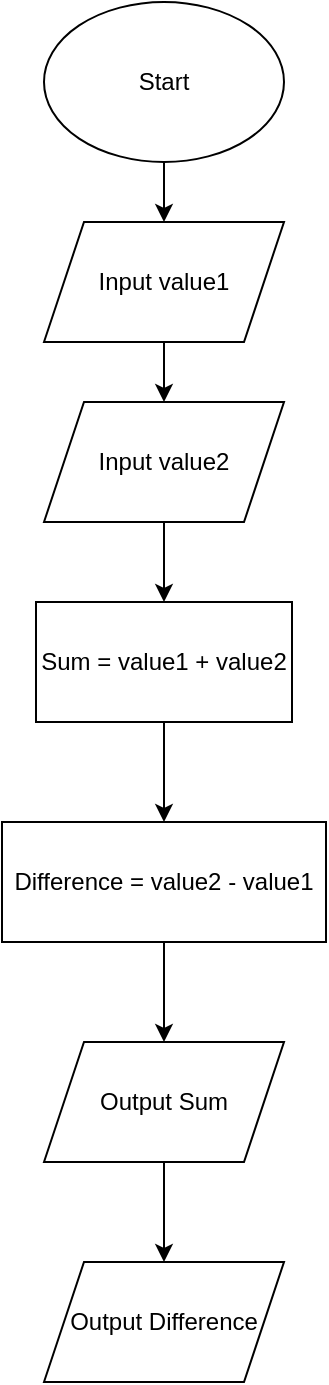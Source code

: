 <mxfile version="13.6.9" type="github">
  <diagram id="iNf-rvrHFCksL9XbTv3f" name="Page-1">
    <mxGraphModel dx="1173" dy="517" grid="1" gridSize="10" guides="1" tooltips="1" connect="1" arrows="1" fold="1" page="1" pageScale="1" pageWidth="850" pageHeight="1100" math="0" shadow="0">
      <root>
        <mxCell id="0" />
        <mxCell id="1" parent="0" />
        <mxCell id="rGBCjCLrs5wc_k-IcGaG-17" style="edgeStyle=orthogonalEdgeStyle;rounded=0;orthogonalLoop=1;jettySize=auto;html=1;exitX=0.5;exitY=1;exitDx=0;exitDy=0;entryX=0.5;entryY=0;entryDx=0;entryDy=0;" edge="1" parent="1" source="rGBCjCLrs5wc_k-IcGaG-1" target="rGBCjCLrs5wc_k-IcGaG-3">
          <mxGeometry relative="1" as="geometry" />
        </mxCell>
        <mxCell id="rGBCjCLrs5wc_k-IcGaG-1" value="Start" style="ellipse;whiteSpace=wrap;html=1;" vertex="1" parent="1">
          <mxGeometry x="365" y="205" width="120" height="80" as="geometry" />
        </mxCell>
        <mxCell id="rGBCjCLrs5wc_k-IcGaG-18" style="edgeStyle=orthogonalEdgeStyle;rounded=0;orthogonalLoop=1;jettySize=auto;html=1;exitX=0.5;exitY=1;exitDx=0;exitDy=0;entryX=0.5;entryY=0;entryDx=0;entryDy=0;" edge="1" parent="1" source="rGBCjCLrs5wc_k-IcGaG-3" target="rGBCjCLrs5wc_k-IcGaG-16">
          <mxGeometry relative="1" as="geometry" />
        </mxCell>
        <mxCell id="rGBCjCLrs5wc_k-IcGaG-3" value="Input value1" style="shape=parallelogram;perimeter=parallelogramPerimeter;whiteSpace=wrap;html=1;fixedSize=1;" vertex="1" parent="1">
          <mxGeometry x="365" y="315" width="120" height="60" as="geometry" />
        </mxCell>
        <mxCell id="rGBCjCLrs5wc_k-IcGaG-8" value="" style="edgeStyle=orthogonalEdgeStyle;rounded=0;orthogonalLoop=1;jettySize=auto;html=1;" edge="1" parent="1" source="rGBCjCLrs5wc_k-IcGaG-5" target="rGBCjCLrs5wc_k-IcGaG-7">
          <mxGeometry relative="1" as="geometry" />
        </mxCell>
        <mxCell id="rGBCjCLrs5wc_k-IcGaG-5" value="Sum = value1 + value2" style="whiteSpace=wrap;html=1;" vertex="1" parent="1">
          <mxGeometry x="361" y="505" width="128" height="60" as="geometry" />
        </mxCell>
        <mxCell id="rGBCjCLrs5wc_k-IcGaG-10" value="" style="edgeStyle=orthogonalEdgeStyle;rounded=0;orthogonalLoop=1;jettySize=auto;html=1;" edge="1" parent="1" source="rGBCjCLrs5wc_k-IcGaG-7" target="rGBCjCLrs5wc_k-IcGaG-9">
          <mxGeometry relative="1" as="geometry" />
        </mxCell>
        <mxCell id="rGBCjCLrs5wc_k-IcGaG-7" value="Difference = value2 - value1" style="whiteSpace=wrap;html=1;" vertex="1" parent="1">
          <mxGeometry x="344" y="615" width="162" height="60" as="geometry" />
        </mxCell>
        <mxCell id="rGBCjCLrs5wc_k-IcGaG-14" value="" style="edgeStyle=orthogonalEdgeStyle;rounded=0;orthogonalLoop=1;jettySize=auto;html=1;" edge="1" parent="1" source="rGBCjCLrs5wc_k-IcGaG-9" target="rGBCjCLrs5wc_k-IcGaG-13">
          <mxGeometry relative="1" as="geometry" />
        </mxCell>
        <mxCell id="rGBCjCLrs5wc_k-IcGaG-9" value="Output Sum" style="shape=parallelogram;perimeter=parallelogramPerimeter;whiteSpace=wrap;html=1;fixedSize=1;" vertex="1" parent="1">
          <mxGeometry x="365" y="725" width="120" height="60" as="geometry" />
        </mxCell>
        <mxCell id="rGBCjCLrs5wc_k-IcGaG-13" value="Output Difference" style="shape=parallelogram;perimeter=parallelogramPerimeter;whiteSpace=wrap;html=1;fixedSize=1;" vertex="1" parent="1">
          <mxGeometry x="365" y="835" width="120" height="60" as="geometry" />
        </mxCell>
        <mxCell id="rGBCjCLrs5wc_k-IcGaG-19" style="edgeStyle=orthogonalEdgeStyle;rounded=0;orthogonalLoop=1;jettySize=auto;html=1;exitX=0.5;exitY=1;exitDx=0;exitDy=0;entryX=0.5;entryY=0;entryDx=0;entryDy=0;" edge="1" parent="1" source="rGBCjCLrs5wc_k-IcGaG-16" target="rGBCjCLrs5wc_k-IcGaG-5">
          <mxGeometry relative="1" as="geometry" />
        </mxCell>
        <mxCell id="rGBCjCLrs5wc_k-IcGaG-16" value="Input value2" style="shape=parallelogram;perimeter=parallelogramPerimeter;whiteSpace=wrap;html=1;fixedSize=1;" vertex="1" parent="1">
          <mxGeometry x="365" y="405" width="120" height="60" as="geometry" />
        </mxCell>
      </root>
    </mxGraphModel>
  </diagram>
</mxfile>
